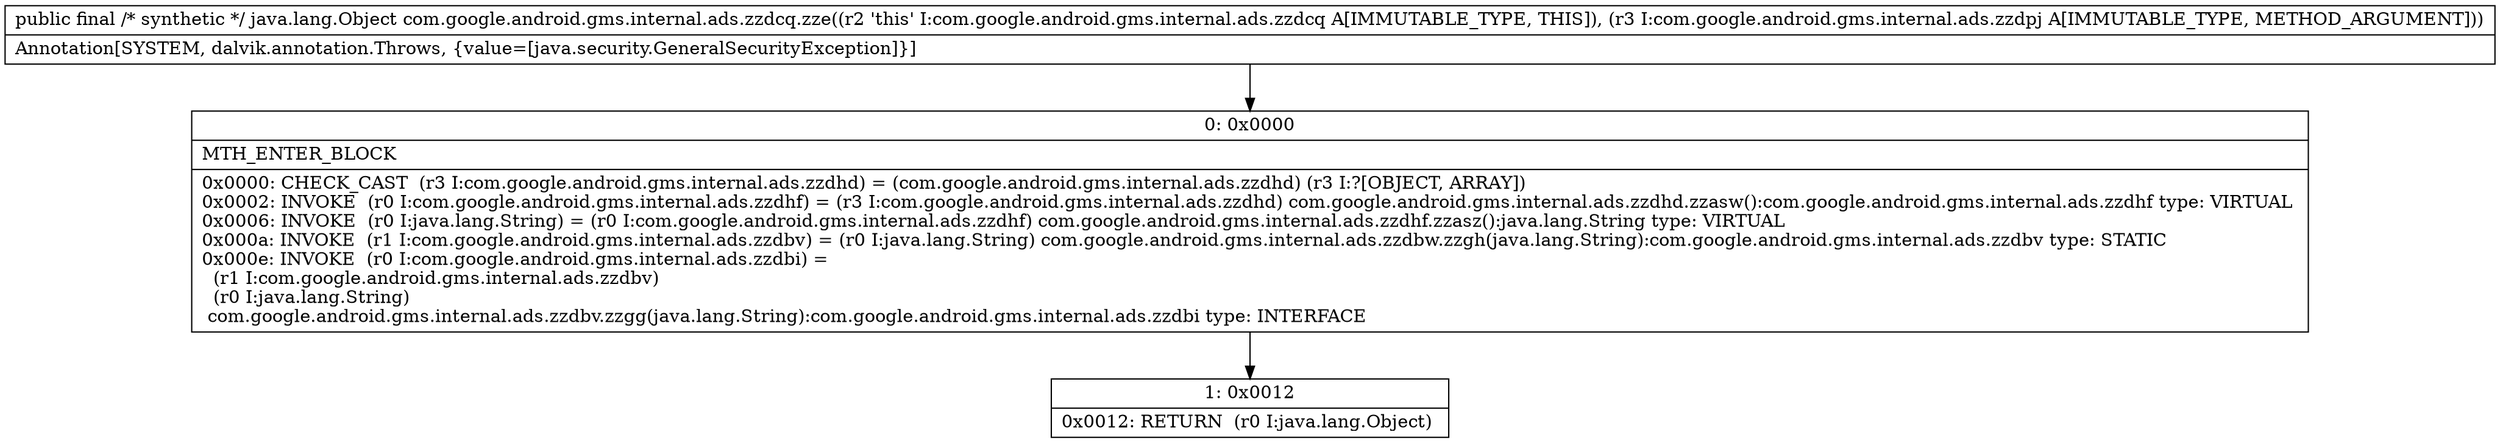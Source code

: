 digraph "CFG forcom.google.android.gms.internal.ads.zzdcq.zze(Lcom\/google\/android\/gms\/internal\/ads\/zzdpj;)Ljava\/lang\/Object;" {
Node_0 [shape=record,label="{0\:\ 0x0000|MTH_ENTER_BLOCK\l|0x0000: CHECK_CAST  (r3 I:com.google.android.gms.internal.ads.zzdhd) = (com.google.android.gms.internal.ads.zzdhd) (r3 I:?[OBJECT, ARRAY]) \l0x0002: INVOKE  (r0 I:com.google.android.gms.internal.ads.zzdhf) = (r3 I:com.google.android.gms.internal.ads.zzdhd) com.google.android.gms.internal.ads.zzdhd.zzasw():com.google.android.gms.internal.ads.zzdhf type: VIRTUAL \l0x0006: INVOKE  (r0 I:java.lang.String) = (r0 I:com.google.android.gms.internal.ads.zzdhf) com.google.android.gms.internal.ads.zzdhf.zzasz():java.lang.String type: VIRTUAL \l0x000a: INVOKE  (r1 I:com.google.android.gms.internal.ads.zzdbv) = (r0 I:java.lang.String) com.google.android.gms.internal.ads.zzdbw.zzgh(java.lang.String):com.google.android.gms.internal.ads.zzdbv type: STATIC \l0x000e: INVOKE  (r0 I:com.google.android.gms.internal.ads.zzdbi) = \l  (r1 I:com.google.android.gms.internal.ads.zzdbv)\l  (r0 I:java.lang.String)\l com.google.android.gms.internal.ads.zzdbv.zzgg(java.lang.String):com.google.android.gms.internal.ads.zzdbi type: INTERFACE \l}"];
Node_1 [shape=record,label="{1\:\ 0x0012|0x0012: RETURN  (r0 I:java.lang.Object) \l}"];
MethodNode[shape=record,label="{public final \/* synthetic *\/ java.lang.Object com.google.android.gms.internal.ads.zzdcq.zze((r2 'this' I:com.google.android.gms.internal.ads.zzdcq A[IMMUTABLE_TYPE, THIS]), (r3 I:com.google.android.gms.internal.ads.zzdpj A[IMMUTABLE_TYPE, METHOD_ARGUMENT]))  | Annotation[SYSTEM, dalvik.annotation.Throws, \{value=[java.security.GeneralSecurityException]\}]\l}"];
MethodNode -> Node_0;
Node_0 -> Node_1;
}

